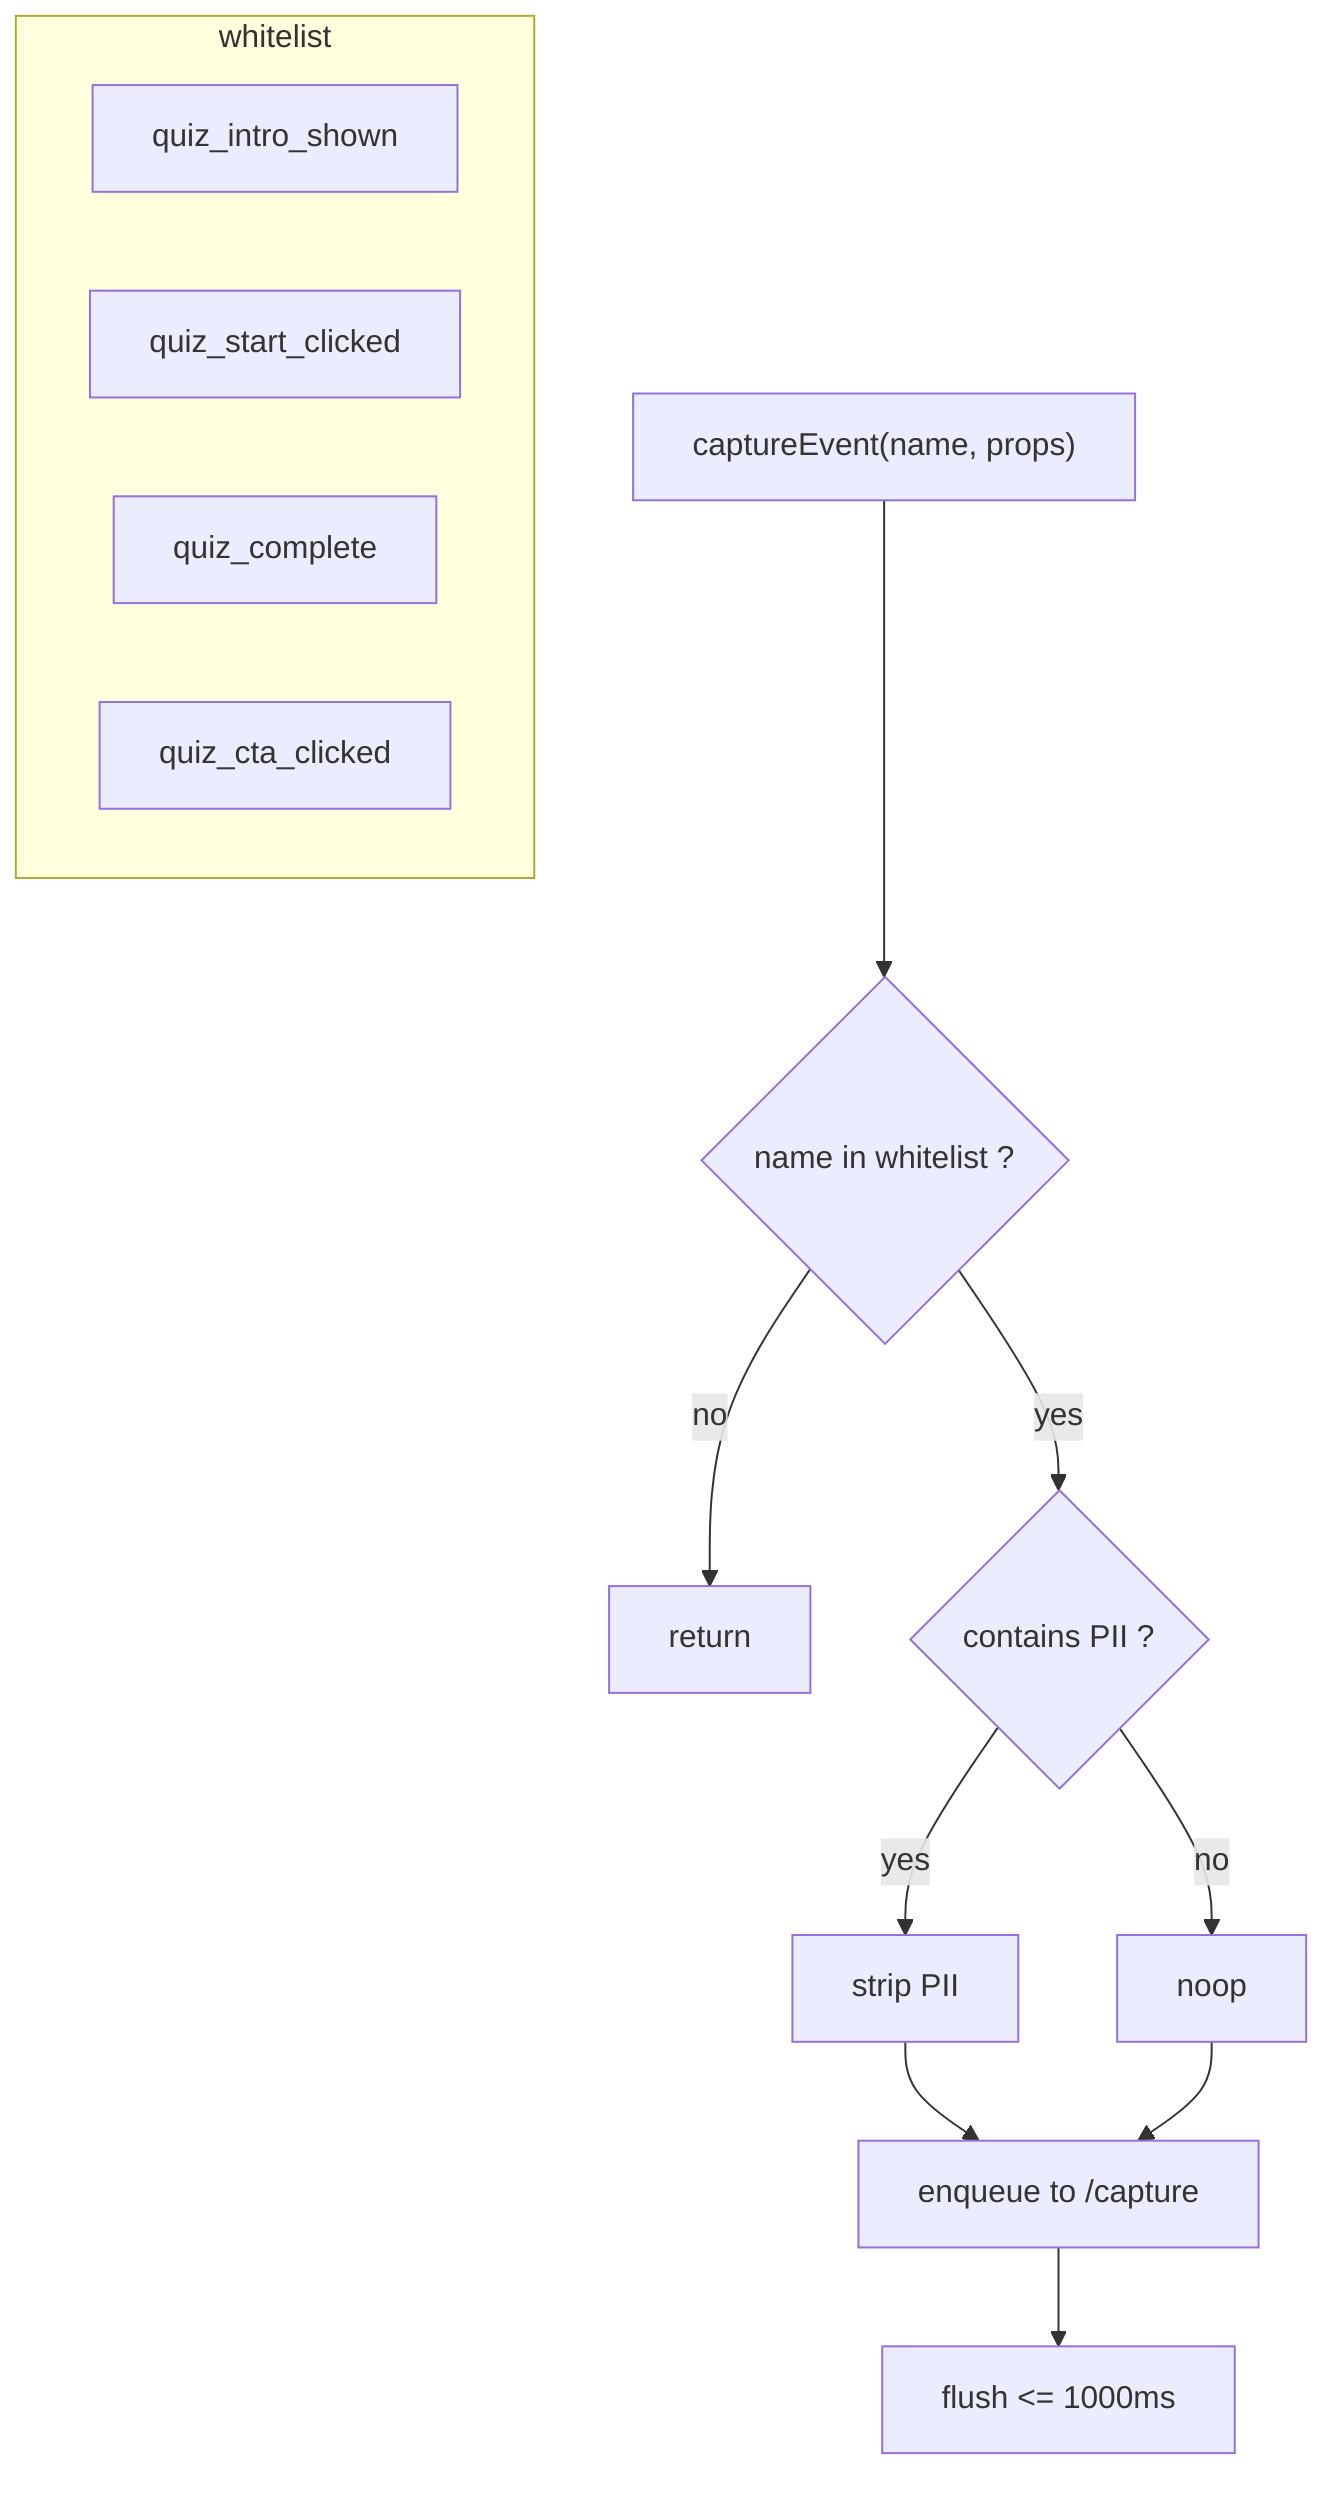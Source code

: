 flowchart TD
  A["captureEvent(name, props)"] --> B{"name in whitelist ?"}
  B -- no --> X["return"]
  B -- yes --> C{"contains PII ?"}
  C -- yes --> D["strip PII"]
  C -- no --> E["noop"]
  D --> F["enqueue to /capture"]
  E --> F["enqueue to /capture"]
  F --> G["flush <= 1000ms"]
  
  subgraph whitelist
    W1["quiz_intro_shown"]
    W2["quiz_start_clicked"]
    W3["quiz_complete"]
    W4["quiz_cta_clicked"]
  end